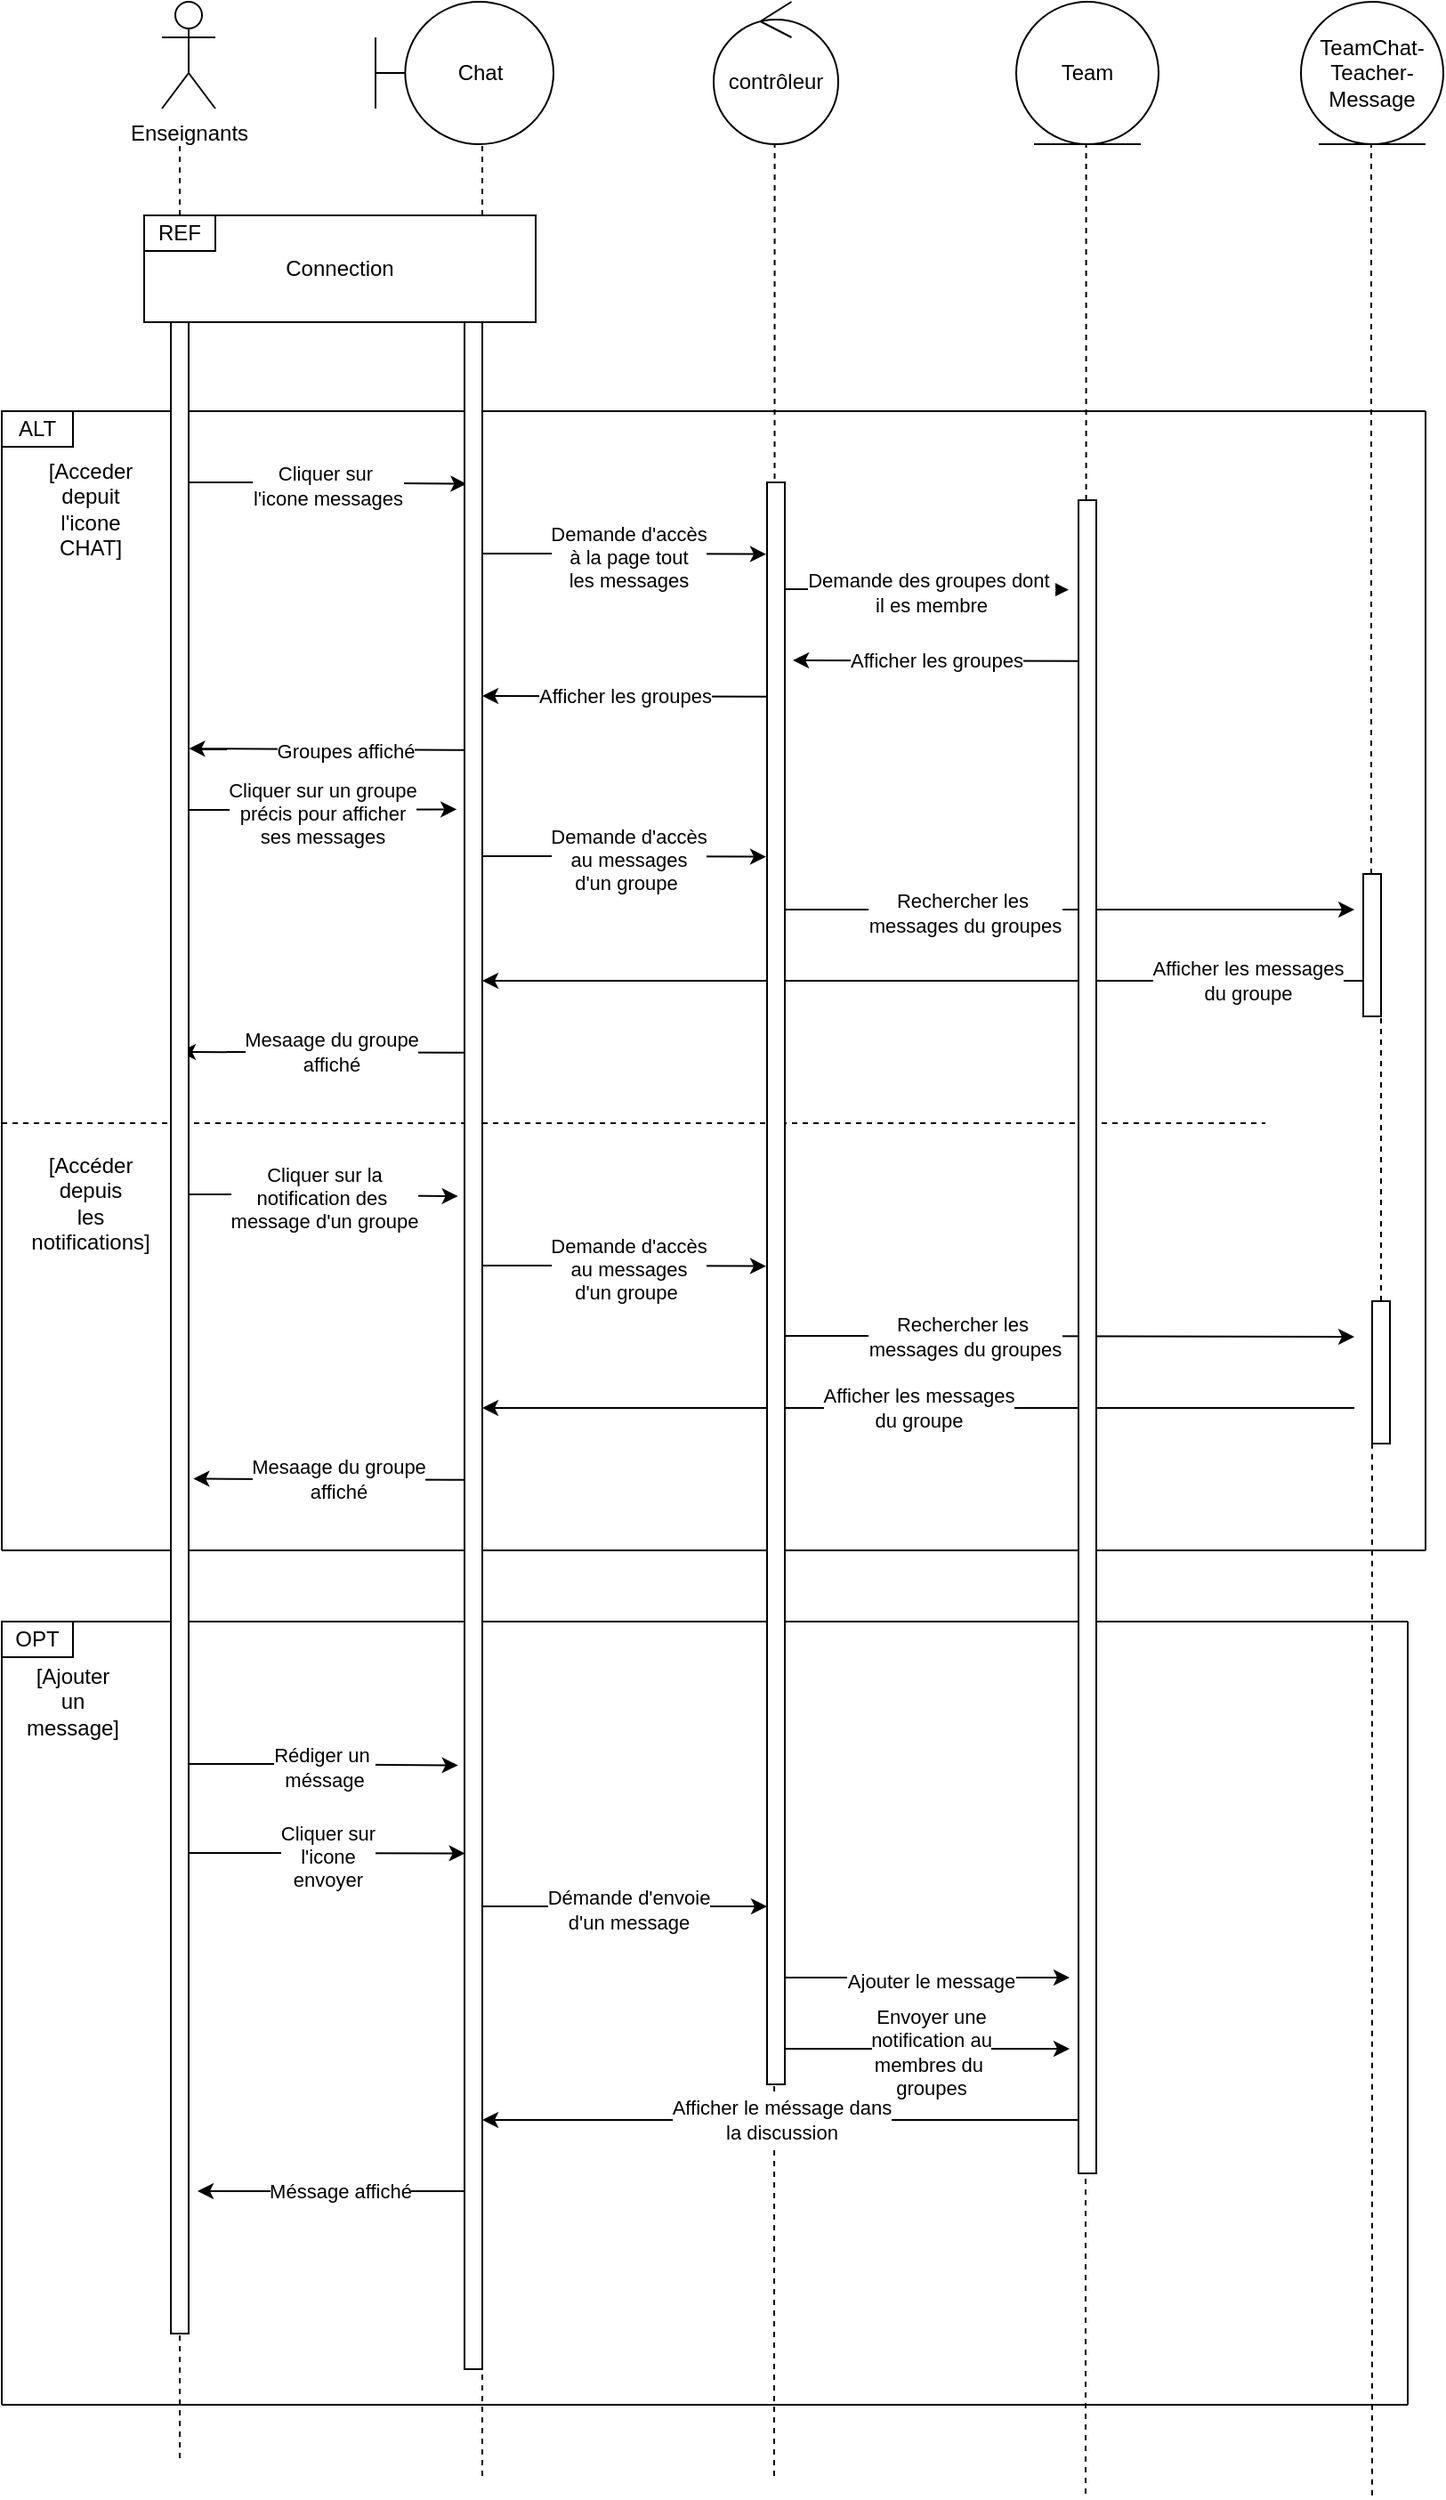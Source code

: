 <mxfile version="17.1.2" type="github">
  <diagram id="kgpKYQtTHZ0yAKxKKP6v" name="Page-1">
    <mxGraphModel dx="1209" dy="662" grid="1" gridSize="10" guides="1" tooltips="1" connect="1" arrows="1" fold="1" page="1" pageScale="1" pageWidth="850" pageHeight="1100" math="0" shadow="0">
      <root>
        <mxCell id="0" />
        <mxCell id="1" parent="0" />
        <mxCell id="aBUU-kbgYv9Q9nRCDCs9-2" value="Chat" style="shape=umlBoundary;whiteSpace=wrap;html=1;" parent="1" vertex="1">
          <mxGeometry x="250" y="50" width="100" height="80" as="geometry" />
        </mxCell>
        <mxCell id="aBUU-kbgYv9Q9nRCDCs9-3" value="contrôleur" style="ellipse;shape=umlControl;whiteSpace=wrap;html=1;" parent="1" vertex="1">
          <mxGeometry x="440" y="50" width="70" height="80" as="geometry" />
        </mxCell>
        <mxCell id="aBUU-kbgYv9Q9nRCDCs9-4" value="TeamChat-&lt;br&gt;Teacher-&lt;br&gt;Message" style="ellipse;shape=umlEntity;whiteSpace=wrap;html=1;" parent="1" vertex="1">
          <mxGeometry x="770" y="50" width="80" height="80" as="geometry" />
        </mxCell>
        <mxCell id="aBUU-kbgYv9Q9nRCDCs9-10" value="Enseignants" style="shape=umlActor;verticalLabelPosition=bottom;verticalAlign=top;html=1;outlineConnect=0;" parent="1" vertex="1">
          <mxGeometry x="130" y="50" width="30" height="60" as="geometry" />
        </mxCell>
        <mxCell id="aBUU-kbgYv9Q9nRCDCs9-11" value="" style="endArrow=none;dashed=1;html=1;rounded=0;startArrow=none;" parent="1" source="aBUU-kbgYv9Q9nRCDCs9-72" edge="1">
          <mxGeometry width="50" height="50" relative="1" as="geometry">
            <mxPoint x="140" y="1430" as="sourcePoint" />
            <mxPoint x="140" y="130" as="targetPoint" />
          </mxGeometry>
        </mxCell>
        <mxCell id="aBUU-kbgYv9Q9nRCDCs9-12" value="" style="endArrow=none;dashed=1;html=1;rounded=0;startArrow=none;" parent="1" source="aBUU-kbgYv9Q9nRCDCs9-70" edge="1">
          <mxGeometry width="50" height="50" relative="1" as="geometry">
            <mxPoint x="310" y="1440" as="sourcePoint" />
            <mxPoint x="310" y="130" as="targetPoint" />
          </mxGeometry>
        </mxCell>
        <mxCell id="aBUU-kbgYv9Q9nRCDCs9-13" value="" style="endArrow=none;dashed=1;html=1;rounded=0;" parent="1" edge="1">
          <mxGeometry width="50" height="50" relative="1" as="geometry">
            <mxPoint x="474" y="1440" as="sourcePoint" />
            <mxPoint x="474.29" y="130" as="targetPoint" />
          </mxGeometry>
        </mxCell>
        <mxCell id="aBUU-kbgYv9Q9nRCDCs9-14" value="" style="endArrow=none;dashed=1;html=1;rounded=0;startArrow=none;" parent="1" source="aBUU-kbgYv9Q9nRCDCs9-75" edge="1">
          <mxGeometry width="50" height="50" relative="1" as="geometry">
            <mxPoint x="649" y="1450" as="sourcePoint" />
            <mxPoint x="649.29" y="130" as="targetPoint" />
          </mxGeometry>
        </mxCell>
        <mxCell id="aBUU-kbgYv9Q9nRCDCs9-15" value="Connection" style="rounded=0;whiteSpace=wrap;html=1;" parent="1" vertex="1">
          <mxGeometry x="120" y="170" width="220" height="60" as="geometry" />
        </mxCell>
        <mxCell id="aBUU-kbgYv9Q9nRCDCs9-17" value="REF" style="rounded=0;whiteSpace=wrap;html=1;" parent="1" vertex="1">
          <mxGeometry x="120" y="170" width="40" height="20" as="geometry" />
        </mxCell>
        <mxCell id="aBUU-kbgYv9Q9nRCDCs9-18" value="" style="endArrow=none;html=1;rounded=0;" parent="1" edge="1">
          <mxGeometry width="50" height="50" relative="1" as="geometry">
            <mxPoint x="40" y="280" as="sourcePoint" />
            <mxPoint x="840" y="280" as="targetPoint" />
          </mxGeometry>
        </mxCell>
        <mxCell id="aBUU-kbgYv9Q9nRCDCs9-19" value="" style="endArrow=none;html=1;rounded=0;" parent="1" edge="1">
          <mxGeometry width="50" height="50" relative="1" as="geometry">
            <mxPoint x="40" y="920" as="sourcePoint" />
            <mxPoint x="40" y="280" as="targetPoint" />
          </mxGeometry>
        </mxCell>
        <mxCell id="aBUU-kbgYv9Q9nRCDCs9-20" value="" style="endArrow=none;html=1;rounded=0;" parent="1" edge="1">
          <mxGeometry width="50" height="50" relative="1" as="geometry">
            <mxPoint x="840" y="920" as="sourcePoint" />
            <mxPoint x="840" y="280" as="targetPoint" />
          </mxGeometry>
        </mxCell>
        <mxCell id="aBUU-kbgYv9Q9nRCDCs9-21" value="ALT" style="rounded=0;whiteSpace=wrap;html=1;" parent="1" vertex="1">
          <mxGeometry x="40" y="280" width="40" height="20" as="geometry" />
        </mxCell>
        <mxCell id="aBUU-kbgYv9Q9nRCDCs9-22" value="[Acceder&lt;br&gt;depuit &lt;br&gt;l&#39;icone&lt;br&gt;CHAT]" style="text;html=1;strokeColor=none;fillColor=none;align=center;verticalAlign=middle;whiteSpace=wrap;rounded=0;" parent="1" vertex="1">
          <mxGeometry x="60" y="320" width="60" height="30" as="geometry" />
        </mxCell>
        <mxCell id="aBUU-kbgYv9Q9nRCDCs9-24" value="" style="endArrow=classic;html=1;rounded=0;entryX=0.12;entryY=0.079;entryDx=0;entryDy=0;entryPerimeter=0;" parent="1" target="aBUU-kbgYv9Q9nRCDCs9-70" edge="1">
          <mxGeometry relative="1" as="geometry">
            <mxPoint x="140" y="320" as="sourcePoint" />
            <mxPoint x="310" y="320" as="targetPoint" />
            <Array as="points">
              <mxPoint x="200.5" y="320" />
            </Array>
          </mxGeometry>
        </mxCell>
        <mxCell id="aBUU-kbgYv9Q9nRCDCs9-25" value="Cliquer sur&amp;nbsp;&lt;br&gt;l&#39;icone messages" style="edgeLabel;html=1;align=center;verticalAlign=middle;resizable=0;points=[];" parent="aBUU-kbgYv9Q9nRCDCs9-24" vertex="1" connectable="0">
          <mxGeometry x="0.028" y="-2" relative="1" as="geometry">
            <mxPoint as="offset" />
          </mxGeometry>
        </mxCell>
        <mxCell id="aBUU-kbgYv9Q9nRCDCs9-26" value="" style="endArrow=classic;html=1;rounded=0;entryX=-0.05;entryY=0.571;entryDx=0;entryDy=0;entryPerimeter=0;" parent="1" edge="1">
          <mxGeometry relative="1" as="geometry">
            <mxPoint x="310" y="360" as="sourcePoint" />
            <mxPoint x="469.5" y="360.33" as="targetPoint" />
            <Array as="points">
              <mxPoint x="370.5" y="360" />
            </Array>
          </mxGeometry>
        </mxCell>
        <mxCell id="aBUU-kbgYv9Q9nRCDCs9-27" value="Demande d&#39;accès&lt;br&gt;à la page tout&lt;br&gt;les messages" style="edgeLabel;html=1;align=center;verticalAlign=middle;resizable=0;points=[];" parent="aBUU-kbgYv9Q9nRCDCs9-26" vertex="1" connectable="0">
          <mxGeometry x="0.028" y="-2" relative="1" as="geometry">
            <mxPoint as="offset" />
          </mxGeometry>
        </mxCell>
        <mxCell id="aBUU-kbgYv9Q9nRCDCs9-28" value="Afficher les groupes" style="endArrow=classic;html=1;rounded=0;entryX=1.312;entryY=0.742;entryDx=0;entryDy=0;entryPerimeter=0;" parent="1" edge="1">
          <mxGeometry relative="1" as="geometry">
            <mxPoint x="470.44" y="440.4" as="sourcePoint" />
            <mxPoint x="310" y="440" as="targetPoint" />
            <Array as="points" />
          </mxGeometry>
        </mxCell>
        <mxCell id="aBUU-kbgYv9Q9nRCDCs9-30" value="Groupes affiché" style="endArrow=classic;html=1;rounded=0;entryX=1.02;entryY=0.212;entryDx=0;entryDy=0;entryPerimeter=0;exitX=0;exitY=0.209;exitDx=0;exitDy=0;exitPerimeter=0;" parent="1" source="aBUU-kbgYv9Q9nRCDCs9-70" target="aBUU-kbgYv9Q9nRCDCs9-72" edge="1">
          <mxGeometry x="-0.14" y="1" relative="1" as="geometry">
            <mxPoint x="310.22" y="440.4" as="sourcePoint" />
            <mxPoint x="140" y="440" as="targetPoint" />
            <Array as="points" />
            <mxPoint as="offset" />
          </mxGeometry>
        </mxCell>
        <mxCell id="aBUU-kbgYv9Q9nRCDCs9-31" value="" style="endArrow=classic;html=1;rounded=0;entryX=-0.44;entryY=0.238;entryDx=0;entryDy=0;entryPerimeter=0;" parent="1" target="aBUU-kbgYv9Q9nRCDCs9-70" edge="1">
          <mxGeometry relative="1" as="geometry">
            <mxPoint x="140" y="504" as="sourcePoint" />
            <mxPoint x="310" y="480" as="targetPoint" />
            <Array as="points" />
          </mxGeometry>
        </mxCell>
        <mxCell id="aBUU-kbgYv9Q9nRCDCs9-32" value="Cliquer sur un groupe&lt;br&gt;précis pour afficher&lt;br&gt;ses messages" style="edgeLabel;html=1;align=center;verticalAlign=middle;resizable=0;points=[];" parent="aBUU-kbgYv9Q9nRCDCs9-31" vertex="1" connectable="0">
          <mxGeometry x="0.028" y="-2" relative="1" as="geometry">
            <mxPoint as="offset" />
          </mxGeometry>
        </mxCell>
        <mxCell id="aBUU-kbgYv9Q9nRCDCs9-33" value="" style="endArrow=classic;html=1;rounded=0;entryX=-0.05;entryY=0.571;entryDx=0;entryDy=0;entryPerimeter=0;" parent="1" edge="1">
          <mxGeometry relative="1" as="geometry">
            <mxPoint x="310" y="530" as="sourcePoint" />
            <mxPoint x="469.5" y="530.33" as="targetPoint" />
            <Array as="points">
              <mxPoint x="370.5" y="530" />
            </Array>
          </mxGeometry>
        </mxCell>
        <mxCell id="aBUU-kbgYv9Q9nRCDCs9-34" value="Demande d&#39;accès&lt;br&gt;au messages&lt;br&gt;d&#39;un groupe&amp;nbsp;" style="edgeLabel;html=1;align=center;verticalAlign=middle;resizable=0;points=[];" parent="aBUU-kbgYv9Q9nRCDCs9-33" vertex="1" connectable="0">
          <mxGeometry x="0.028" y="-2" relative="1" as="geometry">
            <mxPoint as="offset" />
          </mxGeometry>
        </mxCell>
        <mxCell id="aBUU-kbgYv9Q9nRCDCs9-35" value="" style="endArrow=classic;html=1;rounded=0;" parent="1" edge="1">
          <mxGeometry relative="1" as="geometry">
            <mxPoint x="480" y="560" as="sourcePoint" />
            <mxPoint x="800" y="560" as="targetPoint" />
            <Array as="points">
              <mxPoint x="550.5" y="560" />
            </Array>
          </mxGeometry>
        </mxCell>
        <mxCell id="aBUU-kbgYv9Q9nRCDCs9-36" value="Rechercher les&amp;nbsp;&lt;br&gt;messages du groupes" style="edgeLabel;html=1;align=center;verticalAlign=middle;resizable=0;points=[];" parent="aBUU-kbgYv9Q9nRCDCs9-35" vertex="1" connectable="0">
          <mxGeometry x="0.028" y="-2" relative="1" as="geometry">
            <mxPoint x="-64" as="offset" />
          </mxGeometry>
        </mxCell>
        <mxCell id="aBUU-kbgYv9Q9nRCDCs9-37" value="Afficher les messages&lt;br&gt;du groupe" style="endArrow=classic;html=1;rounded=0;" parent="1" edge="1">
          <mxGeometry x="-0.72" relative="1" as="geometry">
            <mxPoint x="810" y="600" as="sourcePoint" />
            <mxPoint x="310" y="600" as="targetPoint" />
            <Array as="points" />
            <mxPoint as="offset" />
          </mxGeometry>
        </mxCell>
        <mxCell id="aBUU-kbgYv9Q9nRCDCs9-38" value="Mesaage du groupe&lt;br&gt;affiché" style="endArrow=classic;html=1;rounded=0;" parent="1" edge="1">
          <mxGeometry relative="1" as="geometry">
            <mxPoint x="310.22" y="640.4" as="sourcePoint" />
            <mxPoint x="140" y="640" as="targetPoint" />
            <Array as="points" />
          </mxGeometry>
        </mxCell>
        <mxCell id="aBUU-kbgYv9Q9nRCDCs9-39" value="" style="endArrow=none;dashed=1;html=1;rounded=0;" parent="1" edge="1">
          <mxGeometry width="50" height="50" relative="1" as="geometry">
            <mxPoint x="40" y="680" as="sourcePoint" />
            <mxPoint x="750" y="680" as="targetPoint" />
          </mxGeometry>
        </mxCell>
        <mxCell id="aBUU-kbgYv9Q9nRCDCs9-40" value="[Accéder &lt;br&gt;depuis &lt;br&gt;les&lt;br&gt;notifications]" style="text;html=1;strokeColor=none;fillColor=none;align=center;verticalAlign=middle;whiteSpace=wrap;rounded=0;" parent="1" vertex="1">
          <mxGeometry x="60" y="710" width="60" height="30" as="geometry" />
        </mxCell>
        <mxCell id="aBUU-kbgYv9Q9nRCDCs9-41" value="" style="endArrow=classic;html=1;rounded=0;entryX=-0.367;entryY=0.427;entryDx=0;entryDy=0;entryPerimeter=0;" parent="1" target="aBUU-kbgYv9Q9nRCDCs9-70" edge="1">
          <mxGeometry relative="1" as="geometry">
            <mxPoint x="140" y="720" as="sourcePoint" />
            <mxPoint x="310" y="720" as="targetPoint" />
            <Array as="points">
              <mxPoint x="200.5" y="720" />
            </Array>
          </mxGeometry>
        </mxCell>
        <mxCell id="aBUU-kbgYv9Q9nRCDCs9-42" value="Cliquer sur la&lt;br&gt;notification des&amp;nbsp;&lt;br&gt;message d&#39;un groupe" style="edgeLabel;html=1;align=center;verticalAlign=middle;resizable=0;points=[];" parent="aBUU-kbgYv9Q9nRCDCs9-41" vertex="1" connectable="0">
          <mxGeometry x="0.028" y="-2" relative="1" as="geometry">
            <mxPoint as="offset" />
          </mxGeometry>
        </mxCell>
        <mxCell id="aBUU-kbgYv9Q9nRCDCs9-43" value="" style="endArrow=classic;html=1;rounded=0;entryX=-0.05;entryY=0.571;entryDx=0;entryDy=0;entryPerimeter=0;" parent="1" edge="1">
          <mxGeometry relative="1" as="geometry">
            <mxPoint x="310" y="760" as="sourcePoint" />
            <mxPoint x="469.5" y="760.33" as="targetPoint" />
            <Array as="points">
              <mxPoint x="370.5" y="760" />
            </Array>
          </mxGeometry>
        </mxCell>
        <mxCell id="aBUU-kbgYv9Q9nRCDCs9-44" value="Demande d&#39;accès&lt;br&gt;au messages&lt;br&gt;d&#39;un groupe&amp;nbsp;" style="edgeLabel;html=1;align=center;verticalAlign=middle;resizable=0;points=[];" parent="aBUU-kbgYv9Q9nRCDCs9-43" vertex="1" connectable="0">
          <mxGeometry x="0.028" y="-2" relative="1" as="geometry">
            <mxPoint as="offset" />
          </mxGeometry>
        </mxCell>
        <mxCell id="aBUU-kbgYv9Q9nRCDCs9-45" value="" style="endArrow=classic;html=1;rounded=0;" parent="1" edge="1">
          <mxGeometry relative="1" as="geometry">
            <mxPoint x="480" y="799.5" as="sourcePoint" />
            <mxPoint x="800" y="800" as="targetPoint" />
            <Array as="points">
              <mxPoint x="550.5" y="799.5" />
            </Array>
          </mxGeometry>
        </mxCell>
        <mxCell id="aBUU-kbgYv9Q9nRCDCs9-46" value="Rechercher les&amp;nbsp;&lt;br&gt;messages du groupes" style="edgeLabel;html=1;align=center;verticalAlign=middle;resizable=0;points=[];" parent="aBUU-kbgYv9Q9nRCDCs9-45" vertex="1" connectable="0">
          <mxGeometry x="0.028" y="-2" relative="1" as="geometry">
            <mxPoint x="-64" y="-2" as="offset" />
          </mxGeometry>
        </mxCell>
        <mxCell id="aBUU-kbgYv9Q9nRCDCs9-47" value="Afficher les messages&lt;br&gt;du groupe" style="endArrow=classic;html=1;rounded=0;" parent="1" edge="1">
          <mxGeometry relative="1" as="geometry">
            <mxPoint x="800" y="840" as="sourcePoint" />
            <mxPoint x="310" y="840" as="targetPoint" />
            <Array as="points" />
          </mxGeometry>
        </mxCell>
        <mxCell id="aBUU-kbgYv9Q9nRCDCs9-48" value="Mesaage du groupe&lt;br&gt;affiché" style="endArrow=classic;html=1;rounded=0;entryX=1.267;entryY=0.575;entryDx=0;entryDy=0;entryPerimeter=0;" parent="1" target="aBUU-kbgYv9Q9nRCDCs9-72" edge="1">
          <mxGeometry relative="1" as="geometry">
            <mxPoint x="310.22" y="880.4" as="sourcePoint" />
            <mxPoint x="140" y="880" as="targetPoint" />
            <Array as="points" />
          </mxGeometry>
        </mxCell>
        <mxCell id="aBUU-kbgYv9Q9nRCDCs9-49" value="" style="endArrow=none;html=1;rounded=0;" parent="1" edge="1">
          <mxGeometry width="50" height="50" relative="1" as="geometry">
            <mxPoint x="40" y="920" as="sourcePoint" />
            <mxPoint x="840" y="920" as="targetPoint" />
          </mxGeometry>
        </mxCell>
        <mxCell id="aBUU-kbgYv9Q9nRCDCs9-50" value="" style="endArrow=none;html=1;rounded=0;" parent="1" edge="1">
          <mxGeometry width="50" height="50" relative="1" as="geometry">
            <mxPoint x="40" y="960" as="sourcePoint" />
            <mxPoint x="830" y="960" as="targetPoint" />
          </mxGeometry>
        </mxCell>
        <mxCell id="aBUU-kbgYv9Q9nRCDCs9-51" value="" style="endArrow=none;html=1;rounded=0;" parent="1" edge="1">
          <mxGeometry width="50" height="50" relative="1" as="geometry">
            <mxPoint x="40" y="1400" as="sourcePoint" />
            <mxPoint x="40" y="960" as="targetPoint" />
          </mxGeometry>
        </mxCell>
        <mxCell id="aBUU-kbgYv9Q9nRCDCs9-52" value="" style="endArrow=none;html=1;rounded=0;" parent="1" edge="1">
          <mxGeometry width="50" height="50" relative="1" as="geometry">
            <mxPoint x="830" y="1400" as="sourcePoint" />
            <mxPoint x="830" y="960" as="targetPoint" />
          </mxGeometry>
        </mxCell>
        <mxCell id="aBUU-kbgYv9Q9nRCDCs9-53" value="OPT" style="rounded=0;whiteSpace=wrap;html=1;" parent="1" vertex="1">
          <mxGeometry x="40" y="960" width="40" height="20" as="geometry" />
        </mxCell>
        <mxCell id="aBUU-kbgYv9Q9nRCDCs9-54" value="[Ajouter &lt;br&gt;un&lt;br&gt;message]" style="text;html=1;strokeColor=none;fillColor=none;align=center;verticalAlign=middle;whiteSpace=wrap;rounded=0;" parent="1" vertex="1">
          <mxGeometry x="50" y="990" width="60" height="30" as="geometry" />
        </mxCell>
        <mxCell id="aBUU-kbgYv9Q9nRCDCs9-55" value="" style="endArrow=classic;html=1;rounded=0;entryX=-0.367;entryY=0.705;entryDx=0;entryDy=0;entryPerimeter=0;" parent="1" target="aBUU-kbgYv9Q9nRCDCs9-70" edge="1">
          <mxGeometry relative="1" as="geometry">
            <mxPoint x="140" y="1040" as="sourcePoint" />
            <mxPoint x="310" y="1040" as="targetPoint" />
            <Array as="points">
              <mxPoint x="190.5" y="1040" />
            </Array>
          </mxGeometry>
        </mxCell>
        <mxCell id="aBUU-kbgYv9Q9nRCDCs9-56" value="Rédiger un&amp;nbsp;&lt;br&gt;méssage" style="edgeLabel;html=1;align=center;verticalAlign=middle;resizable=0;points=[];" parent="aBUU-kbgYv9Q9nRCDCs9-55" vertex="1" connectable="0">
          <mxGeometry x="0.028" y="-2" relative="1" as="geometry">
            <mxPoint as="offset" />
          </mxGeometry>
        </mxCell>
        <mxCell id="aBUU-kbgYv9Q9nRCDCs9-57" value="" style="endArrow=classic;html=1;rounded=0;entryX=0.033;entryY=0.748;entryDx=0;entryDy=0;entryPerimeter=0;" parent="1" target="aBUU-kbgYv9Q9nRCDCs9-70" edge="1">
          <mxGeometry relative="1" as="geometry">
            <mxPoint x="140" y="1090" as="sourcePoint" />
            <mxPoint x="310" y="1090" as="targetPoint" />
            <Array as="points">
              <mxPoint x="190.5" y="1090" />
            </Array>
          </mxGeometry>
        </mxCell>
        <mxCell id="aBUU-kbgYv9Q9nRCDCs9-58" value="Cliquer sur&lt;br&gt;l&#39;icone&lt;br&gt;envoyer" style="edgeLabel;html=1;align=center;verticalAlign=middle;resizable=0;points=[];" parent="aBUU-kbgYv9Q9nRCDCs9-57" vertex="1" connectable="0">
          <mxGeometry x="0.028" y="-2" relative="1" as="geometry">
            <mxPoint as="offset" />
          </mxGeometry>
        </mxCell>
        <mxCell id="aBUU-kbgYv9Q9nRCDCs9-59" value="" style="endArrow=classic;html=1;rounded=0;" parent="1" edge="1">
          <mxGeometry relative="1" as="geometry">
            <mxPoint x="310" y="1120" as="sourcePoint" />
            <mxPoint x="470" y="1120" as="targetPoint" />
            <Array as="points">
              <mxPoint x="360.5" y="1120" />
            </Array>
          </mxGeometry>
        </mxCell>
        <mxCell id="aBUU-kbgYv9Q9nRCDCs9-60" value="Démande d&#39;envoie&lt;br&gt;d&#39;un message" style="edgeLabel;html=1;align=center;verticalAlign=middle;resizable=0;points=[];" parent="aBUU-kbgYv9Q9nRCDCs9-59" vertex="1" connectable="0">
          <mxGeometry x="0.028" y="-2" relative="1" as="geometry">
            <mxPoint as="offset" />
          </mxGeometry>
        </mxCell>
        <mxCell id="aBUU-kbgYv9Q9nRCDCs9-63" value="" style="endArrow=classic;html=1;rounded=0;" parent="1" edge="1">
          <mxGeometry relative="1" as="geometry">
            <mxPoint x="480" y="1160" as="sourcePoint" />
            <mxPoint x="640" y="1160" as="targetPoint" />
            <Array as="points">
              <mxPoint x="530.5" y="1160" />
            </Array>
          </mxGeometry>
        </mxCell>
        <mxCell id="aBUU-kbgYv9Q9nRCDCs9-64" value="Ajouter le message" style="edgeLabel;html=1;align=center;verticalAlign=middle;resizable=0;points=[];" parent="aBUU-kbgYv9Q9nRCDCs9-63" vertex="1" connectable="0">
          <mxGeometry x="0.028" y="-2" relative="1" as="geometry">
            <mxPoint as="offset" />
          </mxGeometry>
        </mxCell>
        <mxCell id="aBUU-kbgYv9Q9nRCDCs9-65" value="" style="endArrow=classic;html=1;rounded=0;" parent="1" edge="1">
          <mxGeometry relative="1" as="geometry">
            <mxPoint x="480" y="1200" as="sourcePoint" />
            <mxPoint x="640" y="1200" as="targetPoint" />
            <Array as="points">
              <mxPoint x="530.5" y="1200" />
            </Array>
          </mxGeometry>
        </mxCell>
        <mxCell id="aBUU-kbgYv9Q9nRCDCs9-66" value="Envoyer une&lt;br&gt;notification au&lt;br&gt;membres du&amp;nbsp;&lt;br&gt;groupes" style="edgeLabel;html=1;align=center;verticalAlign=middle;resizable=0;points=[];" parent="aBUU-kbgYv9Q9nRCDCs9-65" vertex="1" connectable="0">
          <mxGeometry x="0.028" y="-2" relative="1" as="geometry">
            <mxPoint as="offset" />
          </mxGeometry>
        </mxCell>
        <mxCell id="aBUU-kbgYv9Q9nRCDCs9-67" value="Afficher le méssage dans&lt;br&gt;la discussion" style="endArrow=classic;html=1;rounded=0;" parent="1" source="aBUU-kbgYv9Q9nRCDCs9-75" edge="1">
          <mxGeometry relative="1" as="geometry">
            <mxPoint x="650" y="1240" as="sourcePoint" />
            <mxPoint x="310" y="1240" as="targetPoint" />
            <Array as="points" />
          </mxGeometry>
        </mxCell>
        <mxCell id="aBUU-kbgYv9Q9nRCDCs9-68" value="Méssage affiché" style="endArrow=classic;html=1;rounded=0;" parent="1" edge="1">
          <mxGeometry relative="1" as="geometry">
            <mxPoint x="310" y="1280" as="sourcePoint" />
            <mxPoint x="150" y="1280" as="targetPoint" />
            <Array as="points" />
          </mxGeometry>
        </mxCell>
        <mxCell id="aBUU-kbgYv9Q9nRCDCs9-69" value="" style="endArrow=none;html=1;rounded=0;" parent="1" edge="1">
          <mxGeometry width="50" height="50" relative="1" as="geometry">
            <mxPoint x="40" y="1400" as="sourcePoint" />
            <mxPoint x="830" y="1400" as="targetPoint" />
          </mxGeometry>
        </mxCell>
        <mxCell id="aBUU-kbgYv9Q9nRCDCs9-70" value="" style="html=1;points=[];perimeter=orthogonalPerimeter;" parent="1" vertex="1">
          <mxGeometry x="300" y="230" width="10" height="1150" as="geometry" />
        </mxCell>
        <mxCell id="aBUU-kbgYv9Q9nRCDCs9-71" value="" style="endArrow=none;dashed=1;html=1;rounded=0;" parent="1" target="aBUU-kbgYv9Q9nRCDCs9-70" edge="1">
          <mxGeometry width="50" height="50" relative="1" as="geometry">
            <mxPoint x="310" y="1440.0" as="sourcePoint" />
            <mxPoint x="310" y="130" as="targetPoint" />
          </mxGeometry>
        </mxCell>
        <mxCell id="aBUU-kbgYv9Q9nRCDCs9-72" value="" style="html=1;points=[];perimeter=orthogonalPerimeter;" parent="1" vertex="1">
          <mxGeometry x="135" y="230" width="10" height="1130" as="geometry" />
        </mxCell>
        <mxCell id="aBUU-kbgYv9Q9nRCDCs9-73" value="" style="endArrow=none;dashed=1;html=1;rounded=0;" parent="1" target="aBUU-kbgYv9Q9nRCDCs9-72" edge="1">
          <mxGeometry width="50" height="50" relative="1" as="geometry">
            <mxPoint x="140" y="1430.0" as="sourcePoint" />
            <mxPoint x="140" y="130" as="targetPoint" />
          </mxGeometry>
        </mxCell>
        <mxCell id="aBUU-kbgYv9Q9nRCDCs9-74" value="" style="html=1;points=[];perimeter=orthogonalPerimeter;" parent="1" vertex="1">
          <mxGeometry x="470" y="320" width="10" height="900" as="geometry" />
        </mxCell>
        <mxCell id="aBUU-kbgYv9Q9nRCDCs9-75" value="" style="html=1;points=[];perimeter=orthogonalPerimeter;" parent="1" vertex="1">
          <mxGeometry x="645" y="330" width="10" height="940" as="geometry" />
        </mxCell>
        <mxCell id="aBUU-kbgYv9Q9nRCDCs9-76" value="" style="endArrow=none;dashed=1;html=1;rounded=0;" parent="1" target="aBUU-kbgYv9Q9nRCDCs9-75" edge="1">
          <mxGeometry width="50" height="50" relative="1" as="geometry">
            <mxPoint x="649" y="1450.0" as="sourcePoint" />
            <mxPoint x="649.29" y="130" as="targetPoint" />
          </mxGeometry>
        </mxCell>
        <mxCell id="7ucc2qCZlJX0jETOO9YV-1" value="" style="endArrow=classic;html=1;rounded=0;entryX=-0.05;entryY=0.571;entryDx=0;entryDy=0;entryPerimeter=0;" parent="1" edge="1">
          <mxGeometry relative="1" as="geometry">
            <mxPoint x="480" y="380" as="sourcePoint" />
            <mxPoint x="639.5" y="380.33" as="targetPoint" />
            <Array as="points">
              <mxPoint x="540.5" y="380" />
            </Array>
          </mxGeometry>
        </mxCell>
        <mxCell id="7ucc2qCZlJX0jETOO9YV-2" value="Demande des groupes dont&amp;nbsp;&lt;br&gt;il es membre" style="edgeLabel;html=1;align=center;verticalAlign=middle;resizable=0;points=[];" parent="7ucc2qCZlJX0jETOO9YV-1" vertex="1" connectable="0">
          <mxGeometry x="0.028" y="-2" relative="1" as="geometry">
            <mxPoint as="offset" />
          </mxGeometry>
        </mxCell>
        <mxCell id="7ucc2qCZlJX0jETOO9YV-3" value="Afficher les groupes" style="endArrow=classic;html=1;rounded=0;entryX=1.312;entryY=0.742;entryDx=0;entryDy=0;entryPerimeter=0;" parent="1" edge="1">
          <mxGeometry relative="1" as="geometry">
            <mxPoint x="645" y="420.4" as="sourcePoint" />
            <mxPoint x="484.56" y="420" as="targetPoint" />
            <Array as="points" />
          </mxGeometry>
        </mxCell>
        <mxCell id="vP34iRBpGu18oOiWEtAc-1" value="Team" style="ellipse;shape=umlEntity;whiteSpace=wrap;html=1;" vertex="1" parent="1">
          <mxGeometry x="610" y="50" width="80" height="80" as="geometry" />
        </mxCell>
        <mxCell id="vP34iRBpGu18oOiWEtAc-2" value="" style="endArrow=none;dashed=1;html=1;rounded=0;startArrow=none;" edge="1" parent="1" source="vP34iRBpGu18oOiWEtAc-3">
          <mxGeometry width="50" height="50" relative="1" as="geometry">
            <mxPoint x="810" y="1450.889" as="sourcePoint" />
            <mxPoint x="809.5" y="130" as="targetPoint" />
          </mxGeometry>
        </mxCell>
        <mxCell id="vP34iRBpGu18oOiWEtAc-3" value="" style="html=1;points=[];perimeter=orthogonalPerimeter;" vertex="1" parent="1">
          <mxGeometry x="805" y="540" width="10" height="80" as="geometry" />
        </mxCell>
        <mxCell id="vP34iRBpGu18oOiWEtAc-4" value="" style="endArrow=none;dashed=1;html=1;rounded=0;startArrow=none;" edge="1" parent="1" source="vP34iRBpGu18oOiWEtAc-5" target="vP34iRBpGu18oOiWEtAc-3">
          <mxGeometry width="50" height="50" relative="1" as="geometry">
            <mxPoint x="810" y="1450.889" as="sourcePoint" />
            <mxPoint x="809.5" y="130" as="targetPoint" />
          </mxGeometry>
        </mxCell>
        <mxCell id="vP34iRBpGu18oOiWEtAc-5" value="" style="html=1;points=[];perimeter=orthogonalPerimeter;" vertex="1" parent="1">
          <mxGeometry x="810" y="780" width="10" height="80" as="geometry" />
        </mxCell>
        <mxCell id="vP34iRBpGu18oOiWEtAc-6" value="" style="endArrow=none;dashed=1;html=1;rounded=0;startArrow=none;" edge="1" parent="1" target="vP34iRBpGu18oOiWEtAc-5">
          <mxGeometry width="50" height="50" relative="1" as="geometry">
            <mxPoint x="810" y="1450.889" as="sourcePoint" />
            <mxPoint x="810" y="620" as="targetPoint" />
          </mxGeometry>
        </mxCell>
      </root>
    </mxGraphModel>
  </diagram>
</mxfile>
